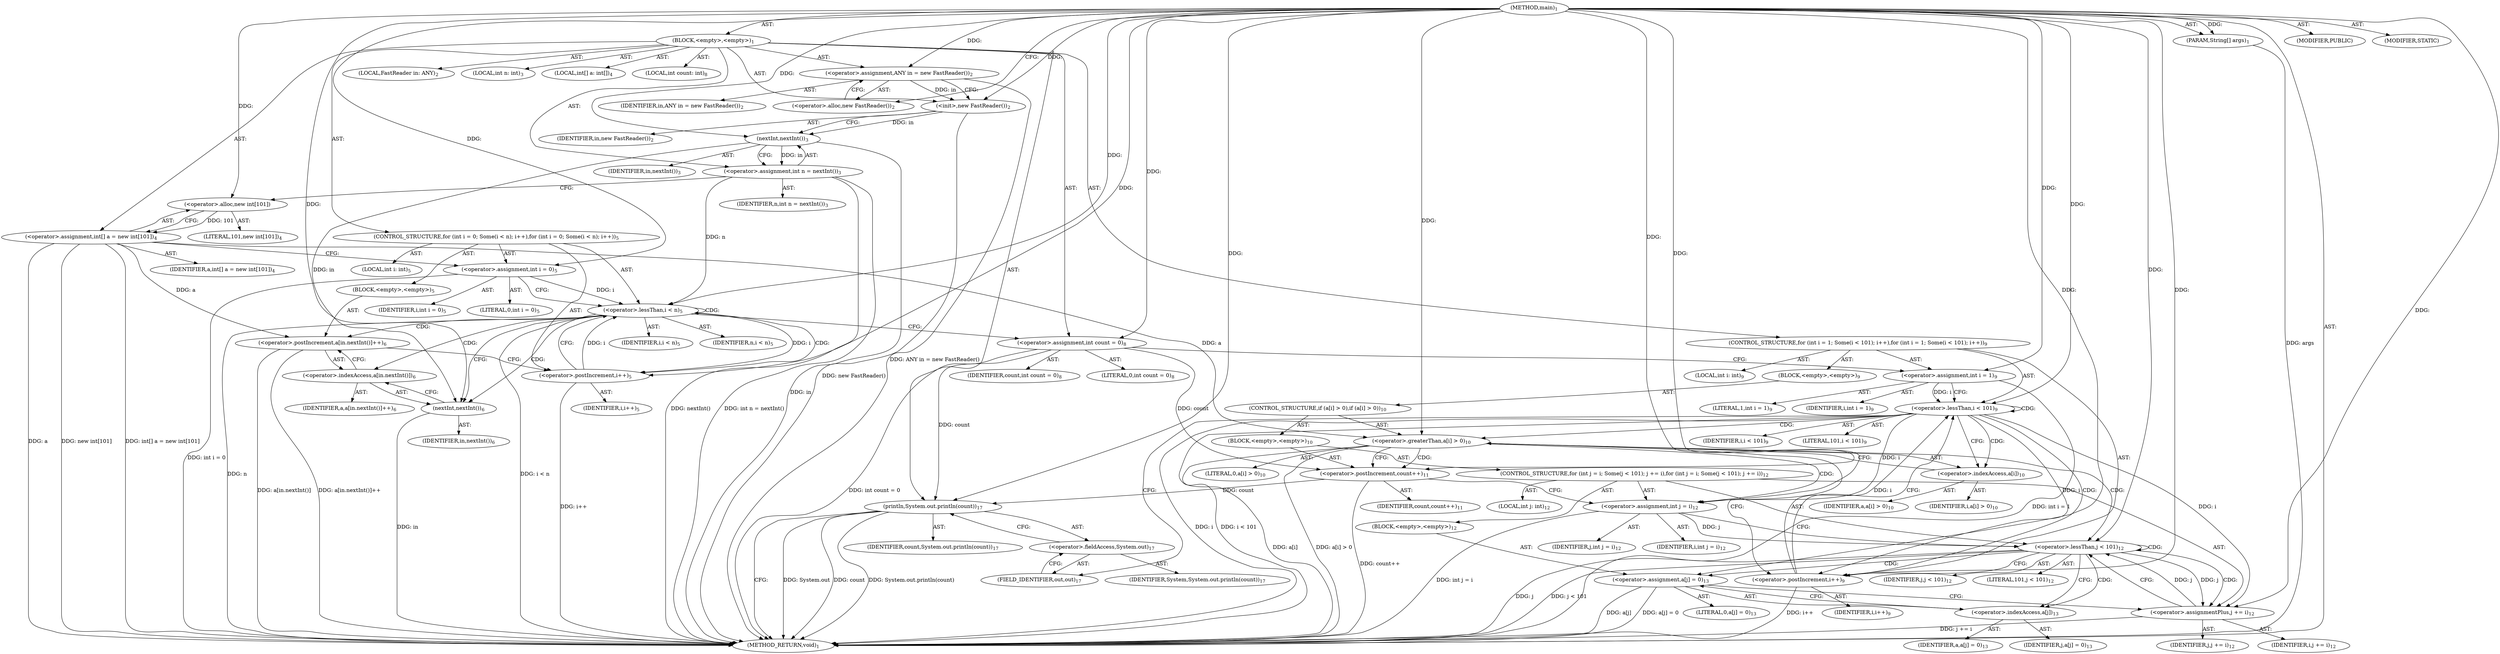 digraph "main" {  
"19" [label = <(METHOD,main)<SUB>1</SUB>> ]
"20" [label = <(PARAM,String[] args)<SUB>1</SUB>> ]
"21" [label = <(BLOCK,&lt;empty&gt;,&lt;empty&gt;)<SUB>1</SUB>> ]
"4" [label = <(LOCAL,FastReader in: ANY)<SUB>2</SUB>> ]
"22" [label = <(&lt;operator&gt;.assignment,ANY in = new FastReader())<SUB>2</SUB>> ]
"23" [label = <(IDENTIFIER,in,ANY in = new FastReader())<SUB>2</SUB>> ]
"24" [label = <(&lt;operator&gt;.alloc,new FastReader())<SUB>2</SUB>> ]
"25" [label = <(&lt;init&gt;,new FastReader())<SUB>2</SUB>> ]
"3" [label = <(IDENTIFIER,in,new FastReader())<SUB>2</SUB>> ]
"26" [label = <(LOCAL,int n: int)<SUB>3</SUB>> ]
"27" [label = <(&lt;operator&gt;.assignment,int n = nextInt())<SUB>3</SUB>> ]
"28" [label = <(IDENTIFIER,n,int n = nextInt())<SUB>3</SUB>> ]
"29" [label = <(nextInt,nextInt())<SUB>3</SUB>> ]
"30" [label = <(IDENTIFIER,in,nextInt())<SUB>3</SUB>> ]
"31" [label = <(LOCAL,int[] a: int[])<SUB>4</SUB>> ]
"32" [label = <(&lt;operator&gt;.assignment,int[] a = new int[101])<SUB>4</SUB>> ]
"33" [label = <(IDENTIFIER,a,int[] a = new int[101])<SUB>4</SUB>> ]
"34" [label = <(&lt;operator&gt;.alloc,new int[101])> ]
"35" [label = <(LITERAL,101,new int[101])<SUB>4</SUB>> ]
"36" [label = <(CONTROL_STRUCTURE,for (int i = 0; Some(i &lt; n); i++),for (int i = 0; Some(i &lt; n); i++))<SUB>5</SUB>> ]
"37" [label = <(LOCAL,int i: int)<SUB>5</SUB>> ]
"38" [label = <(&lt;operator&gt;.assignment,int i = 0)<SUB>5</SUB>> ]
"39" [label = <(IDENTIFIER,i,int i = 0)<SUB>5</SUB>> ]
"40" [label = <(LITERAL,0,int i = 0)<SUB>5</SUB>> ]
"41" [label = <(&lt;operator&gt;.lessThan,i &lt; n)<SUB>5</SUB>> ]
"42" [label = <(IDENTIFIER,i,i &lt; n)<SUB>5</SUB>> ]
"43" [label = <(IDENTIFIER,n,i &lt; n)<SUB>5</SUB>> ]
"44" [label = <(&lt;operator&gt;.postIncrement,i++)<SUB>5</SUB>> ]
"45" [label = <(IDENTIFIER,i,i++)<SUB>5</SUB>> ]
"46" [label = <(BLOCK,&lt;empty&gt;,&lt;empty&gt;)<SUB>5</SUB>> ]
"47" [label = <(&lt;operator&gt;.postIncrement,a[in.nextInt()]++)<SUB>6</SUB>> ]
"48" [label = <(&lt;operator&gt;.indexAccess,a[in.nextInt()])<SUB>6</SUB>> ]
"49" [label = <(IDENTIFIER,a,a[in.nextInt()]++)<SUB>6</SUB>> ]
"50" [label = <(nextInt,nextInt())<SUB>6</SUB>> ]
"51" [label = <(IDENTIFIER,in,nextInt())<SUB>6</SUB>> ]
"52" [label = <(LOCAL,int count: int)<SUB>8</SUB>> ]
"53" [label = <(&lt;operator&gt;.assignment,int count = 0)<SUB>8</SUB>> ]
"54" [label = <(IDENTIFIER,count,int count = 0)<SUB>8</SUB>> ]
"55" [label = <(LITERAL,0,int count = 0)<SUB>8</SUB>> ]
"56" [label = <(CONTROL_STRUCTURE,for (int i = 1; Some(i &lt; 101); i++),for (int i = 1; Some(i &lt; 101); i++))<SUB>9</SUB>> ]
"57" [label = <(LOCAL,int i: int)<SUB>9</SUB>> ]
"58" [label = <(&lt;operator&gt;.assignment,int i = 1)<SUB>9</SUB>> ]
"59" [label = <(IDENTIFIER,i,int i = 1)<SUB>9</SUB>> ]
"60" [label = <(LITERAL,1,int i = 1)<SUB>9</SUB>> ]
"61" [label = <(&lt;operator&gt;.lessThan,i &lt; 101)<SUB>9</SUB>> ]
"62" [label = <(IDENTIFIER,i,i &lt; 101)<SUB>9</SUB>> ]
"63" [label = <(LITERAL,101,i &lt; 101)<SUB>9</SUB>> ]
"64" [label = <(&lt;operator&gt;.postIncrement,i++)<SUB>9</SUB>> ]
"65" [label = <(IDENTIFIER,i,i++)<SUB>9</SUB>> ]
"66" [label = <(BLOCK,&lt;empty&gt;,&lt;empty&gt;)<SUB>9</SUB>> ]
"67" [label = <(CONTROL_STRUCTURE,if (a[i] &gt; 0),if (a[i] &gt; 0))<SUB>10</SUB>> ]
"68" [label = <(&lt;operator&gt;.greaterThan,a[i] &gt; 0)<SUB>10</SUB>> ]
"69" [label = <(&lt;operator&gt;.indexAccess,a[i])<SUB>10</SUB>> ]
"70" [label = <(IDENTIFIER,a,a[i] &gt; 0)<SUB>10</SUB>> ]
"71" [label = <(IDENTIFIER,i,a[i] &gt; 0)<SUB>10</SUB>> ]
"72" [label = <(LITERAL,0,a[i] &gt; 0)<SUB>10</SUB>> ]
"73" [label = <(BLOCK,&lt;empty&gt;,&lt;empty&gt;)<SUB>10</SUB>> ]
"74" [label = <(&lt;operator&gt;.postIncrement,count++)<SUB>11</SUB>> ]
"75" [label = <(IDENTIFIER,count,count++)<SUB>11</SUB>> ]
"76" [label = <(CONTROL_STRUCTURE,for (int j = i; Some(j &lt; 101); j += i),for (int j = i; Some(j &lt; 101); j += i))<SUB>12</SUB>> ]
"77" [label = <(LOCAL,int j: int)<SUB>12</SUB>> ]
"78" [label = <(&lt;operator&gt;.assignment,int j = i)<SUB>12</SUB>> ]
"79" [label = <(IDENTIFIER,j,int j = i)<SUB>12</SUB>> ]
"80" [label = <(IDENTIFIER,i,int j = i)<SUB>12</SUB>> ]
"81" [label = <(&lt;operator&gt;.lessThan,j &lt; 101)<SUB>12</SUB>> ]
"82" [label = <(IDENTIFIER,j,j &lt; 101)<SUB>12</SUB>> ]
"83" [label = <(LITERAL,101,j &lt; 101)<SUB>12</SUB>> ]
"84" [label = <(&lt;operator&gt;.assignmentPlus,j += i)<SUB>12</SUB>> ]
"85" [label = <(IDENTIFIER,j,j += i)<SUB>12</SUB>> ]
"86" [label = <(IDENTIFIER,i,j += i)<SUB>12</SUB>> ]
"87" [label = <(BLOCK,&lt;empty&gt;,&lt;empty&gt;)<SUB>12</SUB>> ]
"88" [label = <(&lt;operator&gt;.assignment,a[j] = 0)<SUB>13</SUB>> ]
"89" [label = <(&lt;operator&gt;.indexAccess,a[j])<SUB>13</SUB>> ]
"90" [label = <(IDENTIFIER,a,a[j] = 0)<SUB>13</SUB>> ]
"91" [label = <(IDENTIFIER,j,a[j] = 0)<SUB>13</SUB>> ]
"92" [label = <(LITERAL,0,a[j] = 0)<SUB>13</SUB>> ]
"93" [label = <(println,System.out.println(count))<SUB>17</SUB>> ]
"94" [label = <(&lt;operator&gt;.fieldAccess,System.out)<SUB>17</SUB>> ]
"95" [label = <(IDENTIFIER,System,System.out.println(count))<SUB>17</SUB>> ]
"96" [label = <(FIELD_IDENTIFIER,out,out)<SUB>17</SUB>> ]
"97" [label = <(IDENTIFIER,count,System.out.println(count))<SUB>17</SUB>> ]
"98" [label = <(MODIFIER,PUBLIC)> ]
"99" [label = <(MODIFIER,STATIC)> ]
"100" [label = <(METHOD_RETURN,void)<SUB>1</SUB>> ]
  "19" -> "20"  [ label = "AST: "] 
  "19" -> "21"  [ label = "AST: "] 
  "19" -> "98"  [ label = "AST: "] 
  "19" -> "99"  [ label = "AST: "] 
  "19" -> "100"  [ label = "AST: "] 
  "21" -> "4"  [ label = "AST: "] 
  "21" -> "22"  [ label = "AST: "] 
  "21" -> "25"  [ label = "AST: "] 
  "21" -> "26"  [ label = "AST: "] 
  "21" -> "27"  [ label = "AST: "] 
  "21" -> "31"  [ label = "AST: "] 
  "21" -> "32"  [ label = "AST: "] 
  "21" -> "36"  [ label = "AST: "] 
  "21" -> "52"  [ label = "AST: "] 
  "21" -> "53"  [ label = "AST: "] 
  "21" -> "56"  [ label = "AST: "] 
  "21" -> "93"  [ label = "AST: "] 
  "22" -> "23"  [ label = "AST: "] 
  "22" -> "24"  [ label = "AST: "] 
  "25" -> "3"  [ label = "AST: "] 
  "27" -> "28"  [ label = "AST: "] 
  "27" -> "29"  [ label = "AST: "] 
  "29" -> "30"  [ label = "AST: "] 
  "32" -> "33"  [ label = "AST: "] 
  "32" -> "34"  [ label = "AST: "] 
  "34" -> "35"  [ label = "AST: "] 
  "36" -> "37"  [ label = "AST: "] 
  "36" -> "38"  [ label = "AST: "] 
  "36" -> "41"  [ label = "AST: "] 
  "36" -> "44"  [ label = "AST: "] 
  "36" -> "46"  [ label = "AST: "] 
  "38" -> "39"  [ label = "AST: "] 
  "38" -> "40"  [ label = "AST: "] 
  "41" -> "42"  [ label = "AST: "] 
  "41" -> "43"  [ label = "AST: "] 
  "44" -> "45"  [ label = "AST: "] 
  "46" -> "47"  [ label = "AST: "] 
  "47" -> "48"  [ label = "AST: "] 
  "48" -> "49"  [ label = "AST: "] 
  "48" -> "50"  [ label = "AST: "] 
  "50" -> "51"  [ label = "AST: "] 
  "53" -> "54"  [ label = "AST: "] 
  "53" -> "55"  [ label = "AST: "] 
  "56" -> "57"  [ label = "AST: "] 
  "56" -> "58"  [ label = "AST: "] 
  "56" -> "61"  [ label = "AST: "] 
  "56" -> "64"  [ label = "AST: "] 
  "56" -> "66"  [ label = "AST: "] 
  "58" -> "59"  [ label = "AST: "] 
  "58" -> "60"  [ label = "AST: "] 
  "61" -> "62"  [ label = "AST: "] 
  "61" -> "63"  [ label = "AST: "] 
  "64" -> "65"  [ label = "AST: "] 
  "66" -> "67"  [ label = "AST: "] 
  "67" -> "68"  [ label = "AST: "] 
  "67" -> "73"  [ label = "AST: "] 
  "68" -> "69"  [ label = "AST: "] 
  "68" -> "72"  [ label = "AST: "] 
  "69" -> "70"  [ label = "AST: "] 
  "69" -> "71"  [ label = "AST: "] 
  "73" -> "74"  [ label = "AST: "] 
  "73" -> "76"  [ label = "AST: "] 
  "74" -> "75"  [ label = "AST: "] 
  "76" -> "77"  [ label = "AST: "] 
  "76" -> "78"  [ label = "AST: "] 
  "76" -> "81"  [ label = "AST: "] 
  "76" -> "84"  [ label = "AST: "] 
  "76" -> "87"  [ label = "AST: "] 
  "78" -> "79"  [ label = "AST: "] 
  "78" -> "80"  [ label = "AST: "] 
  "81" -> "82"  [ label = "AST: "] 
  "81" -> "83"  [ label = "AST: "] 
  "84" -> "85"  [ label = "AST: "] 
  "84" -> "86"  [ label = "AST: "] 
  "87" -> "88"  [ label = "AST: "] 
  "88" -> "89"  [ label = "AST: "] 
  "88" -> "92"  [ label = "AST: "] 
  "89" -> "90"  [ label = "AST: "] 
  "89" -> "91"  [ label = "AST: "] 
  "93" -> "94"  [ label = "AST: "] 
  "93" -> "97"  [ label = "AST: "] 
  "94" -> "95"  [ label = "AST: "] 
  "94" -> "96"  [ label = "AST: "] 
  "22" -> "25"  [ label = "CFG: "] 
  "25" -> "29"  [ label = "CFG: "] 
  "27" -> "34"  [ label = "CFG: "] 
  "32" -> "38"  [ label = "CFG: "] 
  "53" -> "58"  [ label = "CFG: "] 
  "93" -> "100"  [ label = "CFG: "] 
  "24" -> "22"  [ label = "CFG: "] 
  "29" -> "27"  [ label = "CFG: "] 
  "34" -> "32"  [ label = "CFG: "] 
  "38" -> "41"  [ label = "CFG: "] 
  "41" -> "50"  [ label = "CFG: "] 
  "41" -> "53"  [ label = "CFG: "] 
  "44" -> "41"  [ label = "CFG: "] 
  "58" -> "61"  [ label = "CFG: "] 
  "61" -> "69"  [ label = "CFG: "] 
  "61" -> "96"  [ label = "CFG: "] 
  "64" -> "61"  [ label = "CFG: "] 
  "94" -> "93"  [ label = "CFG: "] 
  "47" -> "44"  [ label = "CFG: "] 
  "96" -> "94"  [ label = "CFG: "] 
  "48" -> "47"  [ label = "CFG: "] 
  "68" -> "74"  [ label = "CFG: "] 
  "68" -> "64"  [ label = "CFG: "] 
  "50" -> "48"  [ label = "CFG: "] 
  "69" -> "68"  [ label = "CFG: "] 
  "74" -> "78"  [ label = "CFG: "] 
  "78" -> "81"  [ label = "CFG: "] 
  "81" -> "89"  [ label = "CFG: "] 
  "81" -> "64"  [ label = "CFG: "] 
  "84" -> "81"  [ label = "CFG: "] 
  "88" -> "84"  [ label = "CFG: "] 
  "89" -> "88"  [ label = "CFG: "] 
  "19" -> "24"  [ label = "CFG: "] 
  "20" -> "100"  [ label = "DDG: args"] 
  "22" -> "100"  [ label = "DDG: ANY in = new FastReader()"] 
  "25" -> "100"  [ label = "DDG: new FastReader()"] 
  "29" -> "100"  [ label = "DDG: in"] 
  "27" -> "100"  [ label = "DDG: nextInt()"] 
  "27" -> "100"  [ label = "DDG: int n = nextInt()"] 
  "32" -> "100"  [ label = "DDG: a"] 
  "32" -> "100"  [ label = "DDG: new int[101]"] 
  "32" -> "100"  [ label = "DDG: int[] a = new int[101]"] 
  "38" -> "100"  [ label = "DDG: int i = 0"] 
  "41" -> "100"  [ label = "DDG: n"] 
  "41" -> "100"  [ label = "DDG: i &lt; n"] 
  "53" -> "100"  [ label = "DDG: int count = 0"] 
  "58" -> "100"  [ label = "DDG: int i = 1"] 
  "61" -> "100"  [ label = "DDG: i"] 
  "61" -> "100"  [ label = "DDG: i &lt; 101"] 
  "93" -> "100"  [ label = "DDG: System.out"] 
  "93" -> "100"  [ label = "DDG: count"] 
  "93" -> "100"  [ label = "DDG: System.out.println(count)"] 
  "68" -> "100"  [ label = "DDG: a[i]"] 
  "68" -> "100"  [ label = "DDG: a[i] &gt; 0"] 
  "74" -> "100"  [ label = "DDG: count++"] 
  "78" -> "100"  [ label = "DDG: int j = i"] 
  "81" -> "100"  [ label = "DDG: j"] 
  "81" -> "100"  [ label = "DDG: j &lt; 101"] 
  "64" -> "100"  [ label = "DDG: i++"] 
  "88" -> "100"  [ label = "DDG: a[j]"] 
  "88" -> "100"  [ label = "DDG: a[j] = 0"] 
  "84" -> "100"  [ label = "DDG: j += i"] 
  "50" -> "100"  [ label = "DDG: in"] 
  "47" -> "100"  [ label = "DDG: a[in.nextInt()]"] 
  "47" -> "100"  [ label = "DDG: a[in.nextInt()]++"] 
  "44" -> "100"  [ label = "DDG: i++"] 
  "19" -> "20"  [ label = "DDG: "] 
  "19" -> "22"  [ label = "DDG: "] 
  "29" -> "27"  [ label = "DDG: in"] 
  "34" -> "32"  [ label = "DDG: 101"] 
  "19" -> "53"  [ label = "DDG: "] 
  "22" -> "25"  [ label = "DDG: in"] 
  "19" -> "25"  [ label = "DDG: "] 
  "19" -> "38"  [ label = "DDG: "] 
  "19" -> "58"  [ label = "DDG: "] 
  "53" -> "93"  [ label = "DDG: count"] 
  "74" -> "93"  [ label = "DDG: count"] 
  "19" -> "93"  [ label = "DDG: "] 
  "25" -> "29"  [ label = "DDG: in"] 
  "19" -> "29"  [ label = "DDG: "] 
  "19" -> "34"  [ label = "DDG: "] 
  "38" -> "41"  [ label = "DDG: i"] 
  "44" -> "41"  [ label = "DDG: i"] 
  "19" -> "41"  [ label = "DDG: "] 
  "27" -> "41"  [ label = "DDG: n"] 
  "41" -> "44"  [ label = "DDG: i"] 
  "19" -> "44"  [ label = "DDG: "] 
  "58" -> "61"  [ label = "DDG: i"] 
  "64" -> "61"  [ label = "DDG: i"] 
  "19" -> "61"  [ label = "DDG: "] 
  "61" -> "64"  [ label = "DDG: i"] 
  "19" -> "64"  [ label = "DDG: "] 
  "32" -> "47"  [ label = "DDG: a"] 
  "32" -> "68"  [ label = "DDG: a"] 
  "19" -> "68"  [ label = "DDG: "] 
  "29" -> "50"  [ label = "DDG: in"] 
  "19" -> "50"  [ label = "DDG: "] 
  "53" -> "74"  [ label = "DDG: count"] 
  "19" -> "74"  [ label = "DDG: "] 
  "61" -> "78"  [ label = "DDG: i"] 
  "19" -> "78"  [ label = "DDG: "] 
  "19" -> "84"  [ label = "DDG: "] 
  "61" -> "84"  [ label = "DDG: i"] 
  "78" -> "81"  [ label = "DDG: j"] 
  "84" -> "81"  [ label = "DDG: j"] 
  "19" -> "81"  [ label = "DDG: "] 
  "81" -> "84"  [ label = "DDG: j"] 
  "19" -> "88"  [ label = "DDG: "] 
  "41" -> "47"  [ label = "CDG: "] 
  "41" -> "48"  [ label = "CDG: "] 
  "41" -> "41"  [ label = "CDG: "] 
  "41" -> "50"  [ label = "CDG: "] 
  "41" -> "44"  [ label = "CDG: "] 
  "61" -> "68"  [ label = "CDG: "] 
  "61" -> "61"  [ label = "CDG: "] 
  "61" -> "64"  [ label = "CDG: "] 
  "61" -> "69"  [ label = "CDG: "] 
  "68" -> "81"  [ label = "CDG: "] 
  "68" -> "74"  [ label = "CDG: "] 
  "68" -> "78"  [ label = "CDG: "] 
  "81" -> "89"  [ label = "CDG: "] 
  "81" -> "81"  [ label = "CDG: "] 
  "81" -> "84"  [ label = "CDG: "] 
  "81" -> "88"  [ label = "CDG: "] 
}
